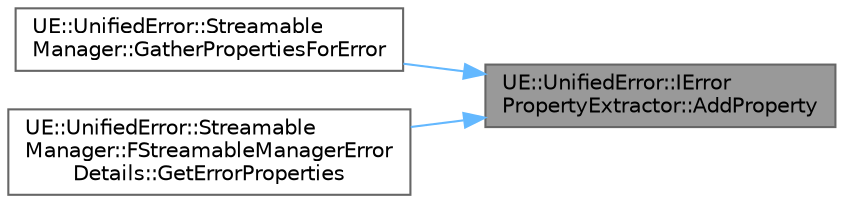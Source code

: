 digraph "UE::UnifiedError::IErrorPropertyExtractor::AddProperty"
{
 // INTERACTIVE_SVG=YES
 // LATEX_PDF_SIZE
  bgcolor="transparent";
  edge [fontname=Helvetica,fontsize=10,labelfontname=Helvetica,labelfontsize=10];
  node [fontname=Helvetica,fontsize=10,shape=box,height=0.2,width=0.4];
  rankdir="RL";
  Node1 [id="Node000001",label="UE::UnifiedError::IError\lPropertyExtractor::AddProperty",height=0.2,width=0.4,color="gray40", fillcolor="grey60", style="filled", fontcolor="black",tooltip=" "];
  Node1 -> Node2 [id="edge1_Node000001_Node000002",dir="back",color="steelblue1",style="solid",tooltip=" "];
  Node2 [id="Node000002",label="UE::UnifiedError::Streamable\lManager::GatherPropertiesForError",height=0.2,width=0.4,color="grey40", fillcolor="white", style="filled",URL="$d9/df5/namespaceUE_1_1UnifiedError_1_1StreamableManager.html#a2333fa32212436449107d6415892165a",tooltip=" "];
  Node1 -> Node3 [id="edge2_Node000001_Node000003",dir="back",color="steelblue1",style="solid",tooltip=" "];
  Node3 [id="Node000003",label="UE::UnifiedError::Streamable\lManager::FStreamableManagerError\lDetails::GetErrorProperties",height=0.2,width=0.4,color="grey40", fillcolor="white", style="filled",URL="$d4/db2/classUE_1_1UnifiedError_1_1StreamableManager_1_1FStreamableManagerErrorDetails.html#a090a3a4db82e550cc4be6a1cdfca2826",tooltip="GetErrorProperties; by default pass through to the InnerErrorDetails."];
}
